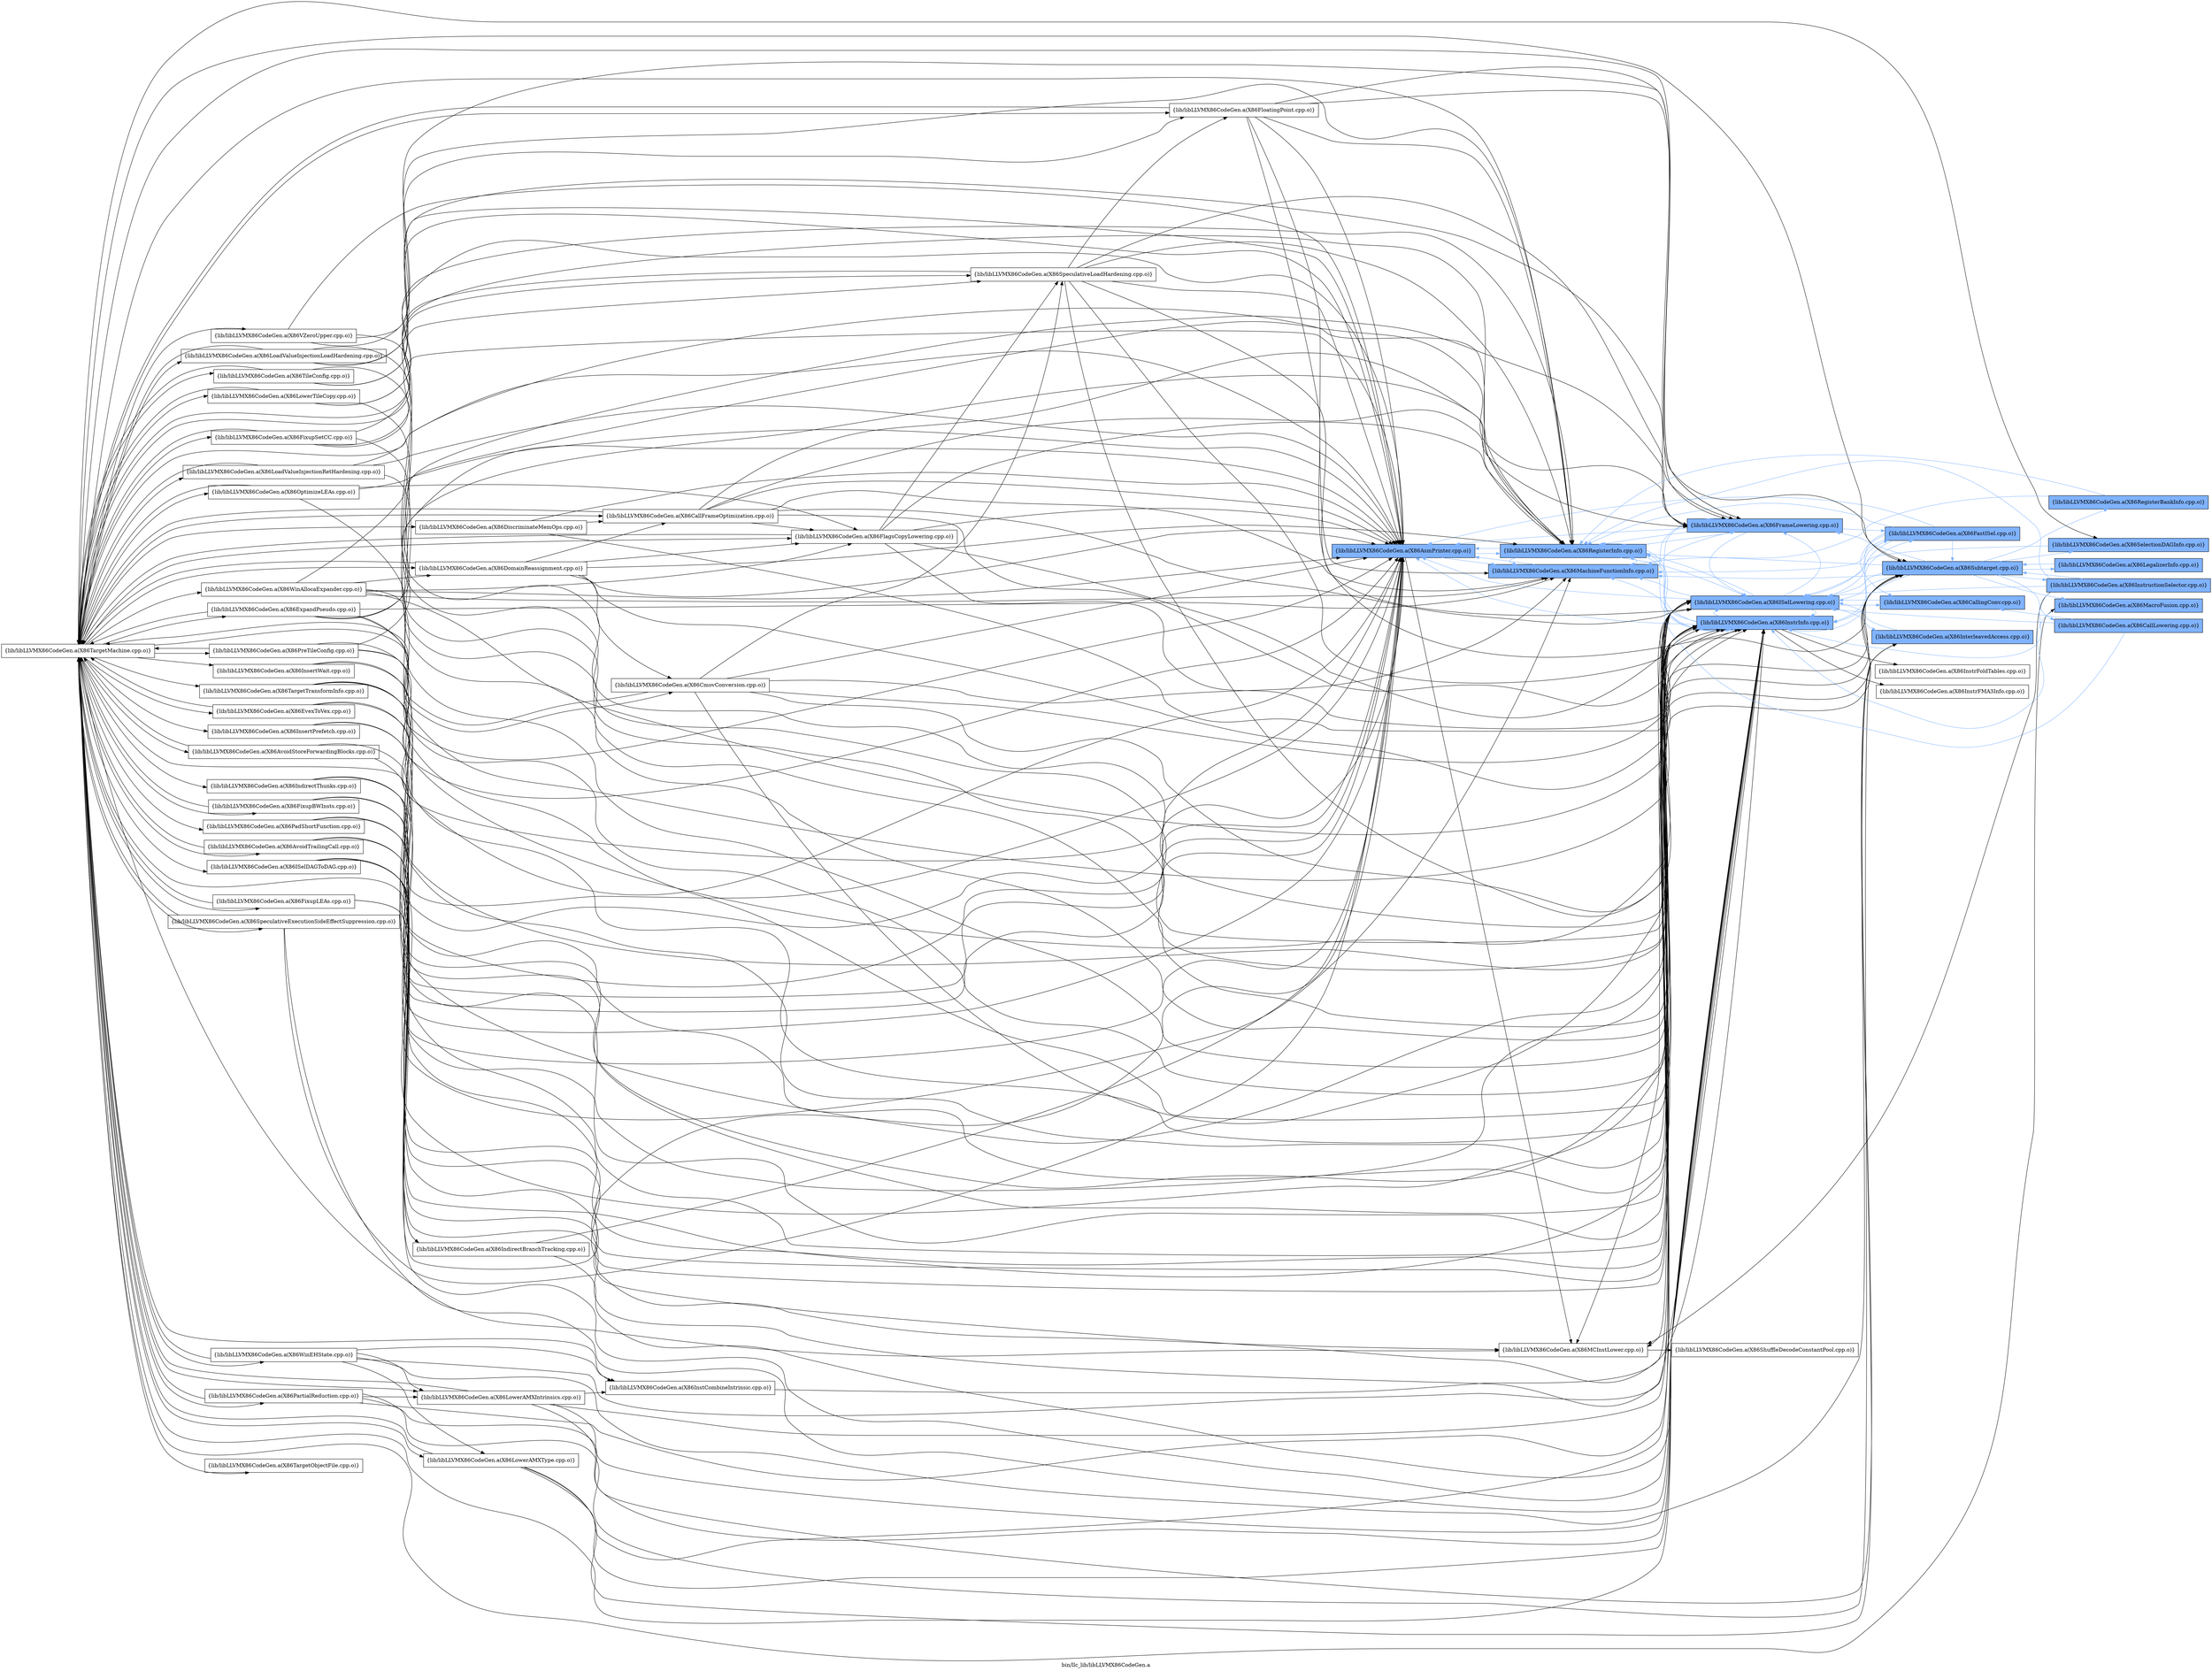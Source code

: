 digraph "bin/llc_lib/libLLVMX86CodeGen.a" {
	label="bin/llc_lib/libLLVMX86CodeGen.a";
	rankdir=LR;
	{ rank=same; Node0x55ec50e26428;  }
	{ rank=same; Node0x55ec50e270a8; Node0x55ec50e27468; Node0x55ec50e280e8;  }
	{ rank=same; Node0x55ec50e2bec8; Node0x55ec50e288b8; Node0x55ec50e29768; Node0x55ec50e2a258;  }
	{ rank=same; Node0x55ec50e28fe8; Node0x55ec50e2b018; Node0x55ec50e2bbf8; Node0x55ec50e2cb48; Node0x55ec50e29b28; Node0x55ec50e2aa78;  }

	Node0x55ec50e26428 [shape=record,shape=box,group=1,style=filled,fillcolor="0.600000 0.5 1",label="{lib/libLLVMX86CodeGen.a(X86AsmPrinter.cpp.o)}"];
	Node0x55ec50e26428 -> Node0x55ec50e270a8;
	Node0x55ec50e26428 -> Node0x55ec50e27468[color="0.600000 0.5 1"];
	Node0x55ec50e26428 -> Node0x55ec50e280e8[color="0.600000 0.5 1"];
	Node0x55ec50e207f8 [shape=record,shape=box,group=0,label="{lib/libLLVMX86CodeGen.a(X86TargetMachine.cpp.o)}"];
	Node0x55ec50e207f8 -> Node0x55ec50e26428;
	Node0x55ec50e207f8 -> Node0x55ec50e270a8;
	Node0x55ec50e207f8 -> Node0x55ec50e280e8;
	Node0x55ec50e207f8 -> Node0x55ec50e39488;
	Node0x55ec50e207f8 -> Node0x55ec50e27008;
	Node0x55ec50e207f8 -> Node0x55ec50e26d38;
	Node0x55ec50e207f8 -> Node0x55ec50e26018;
	Node0x55ec50e207f8 -> Node0x55ec50e28688;
	Node0x55ec50e207f8 -> Node0x55ec50e277d8;
	Node0x55ec50e207f8 -> Node0x55ec50e275a8;
	Node0x55ec50e207f8 -> Node0x55ec50e29268;
	Node0x55ec50e207f8 -> Node0x55ec50e29038;
	Node0x55ec50e207f8 -> Node0x55ec50e289f8;
	Node0x55ec50e207f8 -> Node0x55ec50e2a4d8;
	Node0x55ec50e207f8 -> Node0x55ec50e288b8;
	Node0x55ec50e207f8 -> Node0x55ec50e29768;
	Node0x55ec50e207f8 -> Node0x55ec50e2a258;
	Node0x55ec50e207f8 -> Node0x55ec50e2cb48;
	Node0x55ec50e207f8 -> Node0x55ec50e2cdc8;
	Node0x55ec50e207f8 -> Node0x55ec50e1fad8;
	Node0x55ec50e207f8 -> Node0x55ec50e20ac8;
	Node0x55ec50e207f8 -> Node0x55ec50e16fc8;
	Node0x55ec50e207f8 -> Node0x55ec50e18148;
	Node0x55ec50e207f8 -> Node0x55ec50e188c8;
	Node0x55ec50e207f8 -> Node0x55ec50e185f8;
	Node0x55ec50e207f8 -> Node0x55ec50e27698;
	Node0x55ec50e207f8 -> Node0x55ec50e27eb8;
	Node0x55ec50e207f8 -> Node0x55ec50e2dbd8;
	Node0x55ec50e207f8 -> Node0x55ec50e2d908;
	Node0x55ec50e207f8 -> Node0x55ec50e2e588;
	Node0x55ec50e207f8 -> Node0x55ec50e2f258;
	Node0x55ec50e207f8 -> Node0x55ec50e2fe88;
	Node0x55ec50e207f8 -> Node0x55ec50e2f4d8;
	Node0x55ec50e207f8 -> Node0x55ec50e2b338;
	Node0x55ec50e207f8 -> Node0x55ec50e2bf68;
	Node0x55ec50e207f8 -> Node0x55ec50e2cc38;
	Node0x55ec50e207f8 -> Node0x55ec50e39848;
	Node0x55ec50e207f8 -> Node0x55ec50e390c8;
	Node0x55ec50e207f8 -> Node0x55ec50e133c8;
	Node0x55ec50e207f8 -> Node0x55ec50e13af8;
	Node0x55ec50e207f8 -> Node0x55ec50e141d8;
	Node0x55ec50e207f8 -> Node0x55ec50e121f8;
	Node0x55ec50e207f8 -> Node0x55ec50e127e8;
	Node0x55ec50e207f8 -> Node0x55ec50e12f68;
	Node0x55ec50e207f8 -> Node0x55ec50e15da8;
	Node0x55ec50e270a8 [shape=record,shape=box,group=0,label="{lib/libLLVMX86CodeGen.a(X86MCInstLower.cpp.o)}"];
	Node0x55ec50e270a8 -> Node0x55ec50e2bec8;
	Node0x55ec50e27468 [shape=record,shape=box,group=1,style=filled,fillcolor="0.600000 0.5 1",label="{lib/libLLVMX86CodeGen.a(X86MachineFunctionInfo.cpp.o)}"];
	Node0x55ec50e27468 -> Node0x55ec50e26428[color="0.600000 0.5 1"];
	Node0x55ec50e27468 -> Node0x55ec50e280e8[color="0.600000 0.5 1"];
	Node0x55ec50e280e8 [shape=record,shape=box,group=1,style=filled,fillcolor="0.600000 0.5 1",label="{lib/libLLVMX86CodeGen.a(X86RegisterInfo.cpp.o)}"];
	Node0x55ec50e280e8 -> Node0x55ec50e26428[color="0.600000 0.5 1"];
	Node0x55ec50e280e8 -> Node0x55ec50e27468[color="0.600000 0.5 1"];
	Node0x55ec50e280e8 -> Node0x55ec50e288b8[color="0.600000 0.5 1"];
	Node0x55ec50e280e8 -> Node0x55ec50e29768[color="0.600000 0.5 1"];
	Node0x55ec50e280e8 -> Node0x55ec50e2a258[color="0.600000 0.5 1"];
	Node0x55ec50e2bec8 [shape=record,shape=box,group=0,label="{lib/libLLVMX86CodeGen.a(X86ShuffleDecodeConstantPool.cpp.o)}"];
	Node0x55ec50e288b8 [shape=record,shape=box,group=1,style=filled,fillcolor="0.600000 0.5 1",label="{lib/libLLVMX86CodeGen.a(X86ISelLowering.cpp.o)}"];
	Node0x55ec50e288b8 -> Node0x55ec50e26428[color="0.600000 0.5 1"];
	Node0x55ec50e288b8 -> Node0x55ec50e270a8;
	Node0x55ec50e288b8 -> Node0x55ec50e27468[color="0.600000 0.5 1"];
	Node0x55ec50e288b8 -> Node0x55ec50e280e8[color="0.600000 0.5 1"];
	Node0x55ec50e288b8 -> Node0x55ec50e28fe8[color="0.600000 0.5 1"];
	Node0x55ec50e288b8 -> Node0x55ec50e29768[color="0.600000 0.5 1"];
	Node0x55ec50e288b8 -> Node0x55ec50e2a258[color="0.600000 0.5 1"];
	Node0x55ec50e288b8 -> Node0x55ec50e2b018[color="0.600000 0.5 1"];
	Node0x55ec50e288b8 -> Node0x55ec50e2bbf8[color="0.600000 0.5 1"];
	Node0x55ec50e288b8 -> Node0x55ec50e2cb48[color="0.600000 0.5 1"];
	Node0x55ec50e29768 [shape=record,shape=box,group=1,style=filled,fillcolor="0.600000 0.5 1",label="{lib/libLLVMX86CodeGen.a(X86InstrInfo.cpp.o)}"];
	Node0x55ec50e29768 -> Node0x55ec50e26428[color="0.600000 0.5 1"];
	Node0x55ec50e29768 -> Node0x55ec50e27468[color="0.600000 0.5 1"];
	Node0x55ec50e29768 -> Node0x55ec50e280e8[color="0.600000 0.5 1"];
	Node0x55ec50e29768 -> Node0x55ec50e288b8[color="0.600000 0.5 1"];
	Node0x55ec50e29768 -> Node0x55ec50e28fe8[color="0.600000 0.5 1"];
	Node0x55ec50e29768 -> Node0x55ec50e29b28;
	Node0x55ec50e29768 -> Node0x55ec50e2a258[color="0.600000 0.5 1"];
	Node0x55ec50e29768 -> Node0x55ec50e2aa78;
	Node0x55ec50e2a258 [shape=record,shape=box,group=1,style=filled,fillcolor="0.600000 0.5 1",label="{lib/libLLVMX86CodeGen.a(X86FrameLowering.cpp.o)}"];
	Node0x55ec50e2a258 -> Node0x55ec50e26428[color="0.600000 0.5 1"];
	Node0x55ec50e2a258 -> Node0x55ec50e27468[color="0.600000 0.5 1"];
	Node0x55ec50e2a258 -> Node0x55ec50e280e8[color="0.600000 0.5 1"];
	Node0x55ec50e2a258 -> Node0x55ec50e288b8[color="0.600000 0.5 1"];
	Node0x55ec50e2a258 -> Node0x55ec50e28fe8[color="0.600000 0.5 1"];
	Node0x55ec50e2a258 -> Node0x55ec50e29768[color="0.600000 0.5 1"];
	Node0x55ec50e28fe8 [shape=record,shape=box,group=1,style=filled,fillcolor="0.600000 0.5 1",label="{lib/libLLVMX86CodeGen.a(X86FastISel.cpp.o)}"];
	Node0x55ec50e28fe8 -> Node0x55ec50e26428[color="0.600000 0.5 1"];
	Node0x55ec50e28fe8 -> Node0x55ec50e27468[color="0.600000 0.5 1"];
	Node0x55ec50e28fe8 -> Node0x55ec50e280e8[color="0.600000 0.5 1"];
	Node0x55ec50e28fe8 -> Node0x55ec50e288b8[color="0.600000 0.5 1"];
	Node0x55ec50e28fe8 -> Node0x55ec50e29768[color="0.600000 0.5 1"];
	Node0x55ec50e28fe8 -> Node0x55ec50e2b018[color="0.600000 0.5 1"];
	Node0x55ec50e28fe8 -> Node0x55ec50e2cb48[color="0.600000 0.5 1"];
	Node0x55ec50e2b018 [shape=record,shape=box,group=1,style=filled,fillcolor="0.600000 0.5 1",label="{lib/libLLVMX86CodeGen.a(X86CallingConv.cpp.o)}"];
	Node0x55ec50e2b018 -> Node0x55ec50e288b8[color="0.600000 0.5 1"];
	Node0x55ec50e2bbf8 [shape=record,shape=box,group=1,style=filled,fillcolor="0.600000 0.5 1",label="{lib/libLLVMX86CodeGen.a(X86InterleavedAccess.cpp.o)}"];
	Node0x55ec50e2bbf8 -> Node0x55ec50e288b8[color="0.600000 0.5 1"];
	Node0x55ec50e2cb48 [shape=record,shape=box,group=1,style=filled,fillcolor="0.600000 0.5 1",label="{lib/libLLVMX86CodeGen.a(X86Subtarget.cpp.o)}"];
	Node0x55ec50e2cb48 -> Node0x55ec50e270a8;
	Node0x55ec50e2cb48 -> Node0x55ec50e27468[color="0.600000 0.5 1"];
	Node0x55ec50e2cb48 -> Node0x55ec50e280e8[color="0.600000 0.5 1"];
	Node0x55ec50e2cb48 -> Node0x55ec50e288b8[color="0.600000 0.5 1"];
	Node0x55ec50e2cb48 -> Node0x55ec50e29768[color="0.600000 0.5 1"];
	Node0x55ec50e2cb48 -> Node0x55ec50e2a258[color="0.600000 0.5 1"];
	Node0x55ec50e2cb48 -> Node0x55ec50e2cdc8[color="0.600000 0.5 1"];
	Node0x55ec50e2cb48 -> Node0x55ec50e1e4a8[color="0.600000 0.5 1"];
	Node0x55ec50e2cb48 -> Node0x55ec50e1e868[color="0.600000 0.5 1"];
	Node0x55ec50e2cb48 -> Node0x55ec50e1f4e8[color="0.600000 0.5 1"];
	Node0x55ec50e2cb48 -> Node0x55ec50e1f8f8[color="0.600000 0.5 1"];
	Node0x55ec50e2cb48 -> Node0x55ec50e1fad8[color="0.600000 0.5 1"];
	Node0x55ec50e29b28 [shape=record,shape=box,group=0,label="{lib/libLLVMX86CodeGen.a(X86InstrFoldTables.cpp.o)}"];
	Node0x55ec50e2aa78 [shape=record,shape=box,group=0,label="{lib/libLLVMX86CodeGen.a(X86InstrFMA3Info.cpp.o)}"];
	Node0x55ec50e2cdc8 [shape=record,shape=box,group=1,style=filled,fillcolor="0.600000 0.5 1",label="{lib/libLLVMX86CodeGen.a(X86SelectionDAGInfo.cpp.o)}"];
	Node0x55ec50e2cdc8 -> Node0x55ec50e288b8[color="0.600000 0.5 1"];
	Node0x55ec50e1e4a8 [shape=record,shape=box,group=1,style=filled,fillcolor="0.600000 0.5 1",label="{lib/libLLVMX86CodeGen.a(X86CallLowering.cpp.o)}"];
	Node0x55ec50e1e4a8 -> Node0x55ec50e280e8[color="0.600000 0.5 1"];
	Node0x55ec50e1e4a8 -> Node0x55ec50e288b8[color="0.600000 0.5 1"];
	Node0x55ec50e1e4a8 -> Node0x55ec50e2b018[color="0.600000 0.5 1"];
	Node0x55ec50e1e868 [shape=record,shape=box,group=1,style=filled,fillcolor="0.600000 0.5 1",label="{lib/libLLVMX86CodeGen.a(X86LegalizerInfo.cpp.o)}"];
	Node0x55ec50e1e868 -> Node0x55ec50e2cb48[color="0.600000 0.5 1"];
	Node0x55ec50e1f4e8 [shape=record,shape=box,group=1,style=filled,fillcolor="0.600000 0.5 1",label="{lib/libLLVMX86CodeGen.a(X86RegisterBankInfo.cpp.o)}"];
	Node0x55ec50e1f4e8 -> Node0x55ec50e27468[color="0.600000 0.5 1"];
	Node0x55ec50e1f4e8 -> Node0x55ec50e280e8[color="0.600000 0.5 1"];
	Node0x55ec50e1f8f8 [shape=record,shape=box,group=1,style=filled,fillcolor="0.600000 0.5 1",label="{lib/libLLVMX86CodeGen.a(X86InstructionSelector.cpp.o)}"];
	Node0x55ec50e1f8f8 -> Node0x55ec50e270a8;
	Node0x55ec50e1f8f8 -> Node0x55ec50e280e8[color="0.600000 0.5 1"];
	Node0x55ec50e1f8f8 -> Node0x55ec50e288b8[color="0.600000 0.5 1"];
	Node0x55ec50e1f8f8 -> Node0x55ec50e29768[color="0.600000 0.5 1"];
	Node0x55ec50e1f8f8 -> Node0x55ec50e2cb48[color="0.600000 0.5 1"];
	Node0x55ec50e1fad8 [shape=record,shape=box,group=1,style=filled,fillcolor="0.600000 0.5 1",label="{lib/libLLVMX86CodeGen.a(X86MacroFusion.cpp.o)}"];
	Node0x55ec50e1fad8 -> Node0x55ec50e29768[color="0.600000 0.5 1"];
	Node0x55ec50e39488 [shape=record,shape=box,group=0,label="{lib/libLLVMX86CodeGen.a(X86ExpandPseudo.cpp.o)}"];
	Node0x55ec50e39488 -> Node0x55ec50e26428;
	Node0x55ec50e39488 -> Node0x55ec50e27468;
	Node0x55ec50e39488 -> Node0x55ec50e288b8;
	Node0x55ec50e39488 -> Node0x55ec50e29768;
	Node0x55ec50e39488 -> Node0x55ec50e2a258;
	Node0x55ec50e39488 -> Node0x55ec50e207f8;
	Node0x55ec50e27008 [shape=record,shape=box,group=0,label="{lib/libLLVMX86CodeGen.a(X86LowerTileCopy.cpp.o)}"];
	Node0x55ec50e27008 -> Node0x55ec50e26428;
	Node0x55ec50e27008 -> Node0x55ec50e280e8;
	Node0x55ec50e27008 -> Node0x55ec50e29768;
	Node0x55ec50e27008 -> Node0x55ec50e207f8;
	Node0x55ec50e26d38 [shape=record,shape=box,group=0,label="{lib/libLLVMX86CodeGen.a(X86FloatingPoint.cpp.o)}"];
	Node0x55ec50e26d38 -> Node0x55ec50e26428;
	Node0x55ec50e26d38 -> Node0x55ec50e27468;
	Node0x55ec50e26d38 -> Node0x55ec50e280e8;
	Node0x55ec50e26d38 -> Node0x55ec50e29768;
	Node0x55ec50e26d38 -> Node0x55ec50e2a258;
	Node0x55ec50e26d38 -> Node0x55ec50e2cb48;
	Node0x55ec50e26d38 -> Node0x55ec50e207f8;
	Node0x55ec50e26018 [shape=record,shape=box,group=0,label="{lib/libLLVMX86CodeGen.a(X86LoadValueInjectionLoadHardening.cpp.o)}"];
	Node0x55ec50e26018 -> Node0x55ec50e26428;
	Node0x55ec50e26018 -> Node0x55ec50e26d38;
	Node0x55ec50e26018 -> Node0x55ec50e29768;
	Node0x55ec50e26018 -> Node0x55ec50e207f8;
	Node0x55ec50e28688 [shape=record,shape=box,group=0,label="{lib/libLLVMX86CodeGen.a(X86TileConfig.cpp.o)}"];
	Node0x55ec50e28688 -> Node0x55ec50e26428;
	Node0x55ec50e28688 -> Node0x55ec50e29768;
	Node0x55ec50e28688 -> Node0x55ec50e2a258;
	Node0x55ec50e28688 -> Node0x55ec50e207f8;
	Node0x55ec50e277d8 [shape=record,shape=box,group=0,label="{lib/libLLVMX86CodeGen.a(X86SpeculativeLoadHardening.cpp.o)}"];
	Node0x55ec50e277d8 -> Node0x55ec50e26428;
	Node0x55ec50e277d8 -> Node0x55ec50e280e8;
	Node0x55ec50e277d8 -> Node0x55ec50e26d38;
	Node0x55ec50e277d8 -> Node0x55ec50e288b8;
	Node0x55ec50e277d8 -> Node0x55ec50e29768;
	Node0x55ec50e277d8 -> Node0x55ec50e2a258;
	Node0x55ec50e277d8 -> Node0x55ec50e2cb48;
	Node0x55ec50e277d8 -> Node0x55ec50e207f8;
	Node0x55ec50e275a8 [shape=record,shape=box,group=0,label="{lib/libLLVMX86CodeGen.a(X86FlagsCopyLowering.cpp.o)}"];
	Node0x55ec50e275a8 -> Node0x55ec50e26428;
	Node0x55ec50e275a8 -> Node0x55ec50e280e8;
	Node0x55ec50e275a8 -> Node0x55ec50e277d8;
	Node0x55ec50e275a8 -> Node0x55ec50e288b8;
	Node0x55ec50e275a8 -> Node0x55ec50e29768;
	Node0x55ec50e275a8 -> Node0x55ec50e207f8;
	Node0x55ec50e29268 [shape=record,shape=box,group=0,label="{lib/libLLVMX86CodeGen.a(X86FixupSetCC.cpp.o)}"];
	Node0x55ec50e29268 -> Node0x55ec50e26428;
	Node0x55ec50e29268 -> Node0x55ec50e280e8;
	Node0x55ec50e29268 -> Node0x55ec50e277d8;
	Node0x55ec50e29268 -> Node0x55ec50e29768;
	Node0x55ec50e29268 -> Node0x55ec50e207f8;
	Node0x55ec50e29038 [shape=record,shape=box,group=0,label="{lib/libLLVMX86CodeGen.a(X86OptimizeLEAs.cpp.o)}"];
	Node0x55ec50e29038 -> Node0x55ec50e26428;
	Node0x55ec50e29038 -> Node0x55ec50e275a8;
	Node0x55ec50e29038 -> Node0x55ec50e29768;
	Node0x55ec50e29038 -> Node0x55ec50e207f8;
	Node0x55ec50e289f8 [shape=record,shape=box,group=0,label="{lib/libLLVMX86CodeGen.a(X86CallFrameOptimization.cpp.o)}"];
	Node0x55ec50e289f8 -> Node0x55ec50e26428;
	Node0x55ec50e289f8 -> Node0x55ec50e27468;
	Node0x55ec50e289f8 -> Node0x55ec50e280e8;
	Node0x55ec50e289f8 -> Node0x55ec50e275a8;
	Node0x55ec50e289f8 -> Node0x55ec50e288b8;
	Node0x55ec50e289f8 -> Node0x55ec50e29768;
	Node0x55ec50e289f8 -> Node0x55ec50e2a258;
	Node0x55ec50e289f8 -> Node0x55ec50e207f8;
	Node0x55ec50e2a4d8 [shape=record,shape=box,group=0,label="{lib/libLLVMX86CodeGen.a(X86AvoidStoreForwardingBlocks.cpp.o)}"];
	Node0x55ec50e2a4d8 -> Node0x55ec50e26428;
	Node0x55ec50e2a4d8 -> Node0x55ec50e29768;
	Node0x55ec50e2a4d8 -> Node0x55ec50e207f8;
	Node0x55ec50e20ac8 [shape=record,shape=box,group=0,label="{lib/libLLVMX86CodeGen.a(X86InstCombineIntrinsic.cpp.o)}"];
	Node0x55ec50e20ac8 -> Node0x55ec50e288b8;
	Node0x55ec50e16fc8 [shape=record,shape=box,group=0,label="{lib/libLLVMX86CodeGen.a(X86SpeculativeExecutionSideEffectSuppression.cpp.o)}"];
	Node0x55ec50e16fc8 -> Node0x55ec50e26428;
	Node0x55ec50e16fc8 -> Node0x55ec50e29768;
	Node0x55ec50e16fc8 -> Node0x55ec50e207f8;
	Node0x55ec50e18148 [shape=record,shape=box,group=0,label="{lib/libLLVMX86CodeGen.a(X86IndirectThunks.cpp.o)}"];
	Node0x55ec50e18148 -> Node0x55ec50e26428;
	Node0x55ec50e18148 -> Node0x55ec50e288b8;
	Node0x55ec50e18148 -> Node0x55ec50e29768;
	Node0x55ec50e188c8 [shape=record,shape=box,group=0,label="{lib/libLLVMX86CodeGen.a(X86LoadValueInjectionRetHardening.cpp.o)}"];
	Node0x55ec50e188c8 -> Node0x55ec50e26428;
	Node0x55ec50e188c8 -> Node0x55ec50e280e8;
	Node0x55ec50e188c8 -> Node0x55ec50e29768;
	Node0x55ec50e188c8 -> Node0x55ec50e207f8;
	Node0x55ec50e185f8 [shape=record,shape=box,group=0,label="{lib/libLLVMX86CodeGen.a(X86AvoidTrailingCall.cpp.o)}"];
	Node0x55ec50e185f8 -> Node0x55ec50e26428;
	Node0x55ec50e185f8 -> Node0x55ec50e29768;
	Node0x55ec50e185f8 -> Node0x55ec50e207f8;
	Node0x55ec50e27698 [shape=record,shape=box,group=0,label="{lib/libLLVMX86CodeGen.a(X86PreTileConfig.cpp.o)}"];
	Node0x55ec50e27698 -> Node0x55ec50e26428;
	Node0x55ec50e27698 -> Node0x55ec50e280e8;
	Node0x55ec50e27698 -> Node0x55ec50e288b8;
	Node0x55ec50e27698 -> Node0x55ec50e29768;
	Node0x55ec50e27698 -> Node0x55ec50e207f8;
	Node0x55ec50e27eb8 [shape=record,shape=box,group=0,label="{lib/libLLVMX86CodeGen.a(X86CmovConversion.cpp.o)}"];
	Node0x55ec50e27eb8 -> Node0x55ec50e26428;
	Node0x55ec50e27eb8 -> Node0x55ec50e27468;
	Node0x55ec50e27eb8 -> Node0x55ec50e277d8;
	Node0x55ec50e27eb8 -> Node0x55ec50e288b8;
	Node0x55ec50e27eb8 -> Node0x55ec50e29768;
	Node0x55ec50e27eb8 -> Node0x55ec50e2cb48;
	Node0x55ec50e27eb8 -> Node0x55ec50e207f8;
	Node0x55ec50e2dbd8 [shape=record,shape=box,group=0,label="{lib/libLLVMX86CodeGen.a(X86ISelDAGToDAG.cpp.o)}"];
	Node0x55ec50e2dbd8 -> Node0x55ec50e26428;
	Node0x55ec50e2dbd8 -> Node0x55ec50e270a8;
	Node0x55ec50e2dbd8 -> Node0x55ec50e27468;
	Node0x55ec50e2dbd8 -> Node0x55ec50e288b8;
	Node0x55ec50e2dbd8 -> Node0x55ec50e29768;
	Node0x55ec50e2dbd8 -> Node0x55ec50e2cb48;
	Node0x55ec50e2dbd8 -> Node0x55ec50e2d908;
	Node0x55ec50e2d908 [shape=record,shape=box,group=0,label="{lib/libLLVMX86CodeGen.a(X86IndirectBranchTracking.cpp.o)}"];
	Node0x55ec50e2d908 -> Node0x55ec50e26428;
	Node0x55ec50e2d908 -> Node0x55ec50e29768;
	Node0x55ec50e2e588 [shape=record,shape=box,group=0,label="{lib/libLLVMX86CodeGen.a(X86EvexToVex.cpp.o)}"];
	Node0x55ec50e2e588 -> Node0x55ec50e26428;
	Node0x55ec50e2e588 -> Node0x55ec50e29768;
	Node0x55ec50e2e588 -> Node0x55ec50e207f8;
	Node0x55ec50e2f258 [shape=record,shape=box,group=0,label="{lib/libLLVMX86CodeGen.a(X86DiscriminateMemOps.cpp.o)}"];
	Node0x55ec50e2f258 -> Node0x55ec50e26428;
	Node0x55ec50e2f258 -> Node0x55ec50e289f8;
	Node0x55ec50e2f258 -> Node0x55ec50e29768;
	Node0x55ec50e2fe88 [shape=record,shape=box,group=0,label="{lib/libLLVMX86CodeGen.a(X86InsertPrefetch.cpp.o)}"];
	Node0x55ec50e2fe88 -> Node0x55ec50e26428;
	Node0x55ec50e2fe88 -> Node0x55ec50e29768;
	Node0x55ec50e2f4d8 [shape=record,shape=box,group=0,label="{lib/libLLVMX86CodeGen.a(X86FixupBWInsts.cpp.o)}"];
	Node0x55ec50e2f4d8 -> Node0x55ec50e26428;
	Node0x55ec50e2f4d8 -> Node0x55ec50e29768;
	Node0x55ec50e2f4d8 -> Node0x55ec50e207f8;
	Node0x55ec50e2b338 [shape=record,shape=box,group=0,label="{lib/libLLVMX86CodeGen.a(X86PadShortFunction.cpp.o)}"];
	Node0x55ec50e2b338 -> Node0x55ec50e26428;
	Node0x55ec50e2b338 -> Node0x55ec50e29768;
	Node0x55ec50e2bf68 [shape=record,shape=box,group=0,label="{lib/libLLVMX86CodeGen.a(X86FixupLEAs.cpp.o)}"];
	Node0x55ec50e2bf68 -> Node0x55ec50e26428;
	Node0x55ec50e2bf68 -> Node0x55ec50e29768;
	Node0x55ec50e2bf68 -> Node0x55ec50e207f8;
	Node0x55ec50e2cc38 [shape=record,shape=box,group=0,label="{lib/libLLVMX86CodeGen.a(X86LowerAMXIntrinsics.cpp.o)}"];
	Node0x55ec50e2cc38 -> Node0x55ec50e288b8;
	Node0x55ec50e2cc38 -> Node0x55ec50e29768;
	Node0x55ec50e2cc38 -> Node0x55ec50e2bbf8;
	Node0x55ec50e2cc38 -> Node0x55ec50e207f8;
	Node0x55ec50e2cc38 -> Node0x55ec50e20ac8;
	Node0x55ec50e39848 [shape=record,shape=box,group=0,label="{lib/libLLVMX86CodeGen.a(X86LowerAMXType.cpp.o)}"];
	Node0x55ec50e39848 -> Node0x55ec50e288b8;
	Node0x55ec50e39848 -> Node0x55ec50e29768;
	Node0x55ec50e39848 -> Node0x55ec50e2bbf8;
	Node0x55ec50e39848 -> Node0x55ec50e207f8;
	Node0x55ec50e390c8 [shape=record,shape=box,group=0,label="{lib/libLLVMX86CodeGen.a(X86DomainReassignment.cpp.o)}"];
	Node0x55ec50e390c8 -> Node0x55ec50e26428;
	Node0x55ec50e390c8 -> Node0x55ec50e280e8;
	Node0x55ec50e390c8 -> Node0x55ec50e275a8;
	Node0x55ec50e390c8 -> Node0x55ec50e289f8;
	Node0x55ec50e390c8 -> Node0x55ec50e29768;
	Node0x55ec50e390c8 -> Node0x55ec50e207f8;
	Node0x55ec50e390c8 -> Node0x55ec50e27eb8;
	Node0x55ec50e133c8 [shape=record,shape=box,group=0,label="{lib/libLLVMX86CodeGen.a(X86PartialReduction.cpp.o)}"];
	Node0x55ec50e133c8 -> Node0x55ec50e288b8;
	Node0x55ec50e133c8 -> Node0x55ec50e29768;
	Node0x55ec50e133c8 -> Node0x55ec50e2bbf8;
	Node0x55ec50e133c8 -> Node0x55ec50e207f8;
	Node0x55ec50e133c8 -> Node0x55ec50e2cc38;
	Node0x55ec50e13af8 [shape=record,shape=box,group=0,label="{lib/libLLVMX86CodeGen.a(X86TargetObjectFile.cpp.o)}"];
	Node0x55ec50e141d8 [shape=record,shape=box,group=0,label="{lib/libLLVMX86CodeGen.a(X86TargetTransformInfo.cpp.o)}"];
	Node0x55ec50e141d8 -> Node0x55ec50e26428;
	Node0x55ec50e141d8 -> Node0x55ec50e288b8;
	Node0x55ec50e141d8 -> Node0x55ec50e2cb48;
	Node0x55ec50e121f8 [shape=record,shape=box,group=0,label="{lib/libLLVMX86CodeGen.a(X86VZeroUpper.cpp.o)}"];
	Node0x55ec50e121f8 -> Node0x55ec50e26428;
	Node0x55ec50e121f8 -> Node0x55ec50e280e8;
	Node0x55ec50e121f8 -> Node0x55ec50e29768;
	Node0x55ec50e121f8 -> Node0x55ec50e2a258;
	Node0x55ec50e127e8 [shape=record,shape=box,group=0,label="{lib/libLLVMX86CodeGen.a(X86WinAllocaExpander.cpp.o)}"];
	Node0x55ec50e127e8 -> Node0x55ec50e26428;
	Node0x55ec50e127e8 -> Node0x55ec50e27468;
	Node0x55ec50e127e8 -> Node0x55ec50e275a8;
	Node0x55ec50e127e8 -> Node0x55ec50e288b8;
	Node0x55ec50e127e8 -> Node0x55ec50e29768;
	Node0x55ec50e127e8 -> Node0x55ec50e2a258;
	Node0x55ec50e127e8 -> Node0x55ec50e390c8;
	Node0x55ec50e12f68 [shape=record,shape=box,group=0,label="{lib/libLLVMX86CodeGen.a(X86WinEHState.cpp.o)}"];
	Node0x55ec50e12f68 -> Node0x55ec50e288b8;
	Node0x55ec50e12f68 -> Node0x55ec50e2bbf8;
	Node0x55ec50e12f68 -> Node0x55ec50e207f8;
	Node0x55ec50e12f68 -> Node0x55ec50e20ac8;
	Node0x55ec50e12f68 -> Node0x55ec50e2cc38;
	Node0x55ec50e12f68 -> Node0x55ec50e39848;
	Node0x55ec50e15da8 [shape=record,shape=box,group=0,label="{lib/libLLVMX86CodeGen.a(X86InsertWait.cpp.o)}"];
	Node0x55ec50e15da8 -> Node0x55ec50e26428;
	Node0x55ec50e15da8 -> Node0x55ec50e29768;
}

